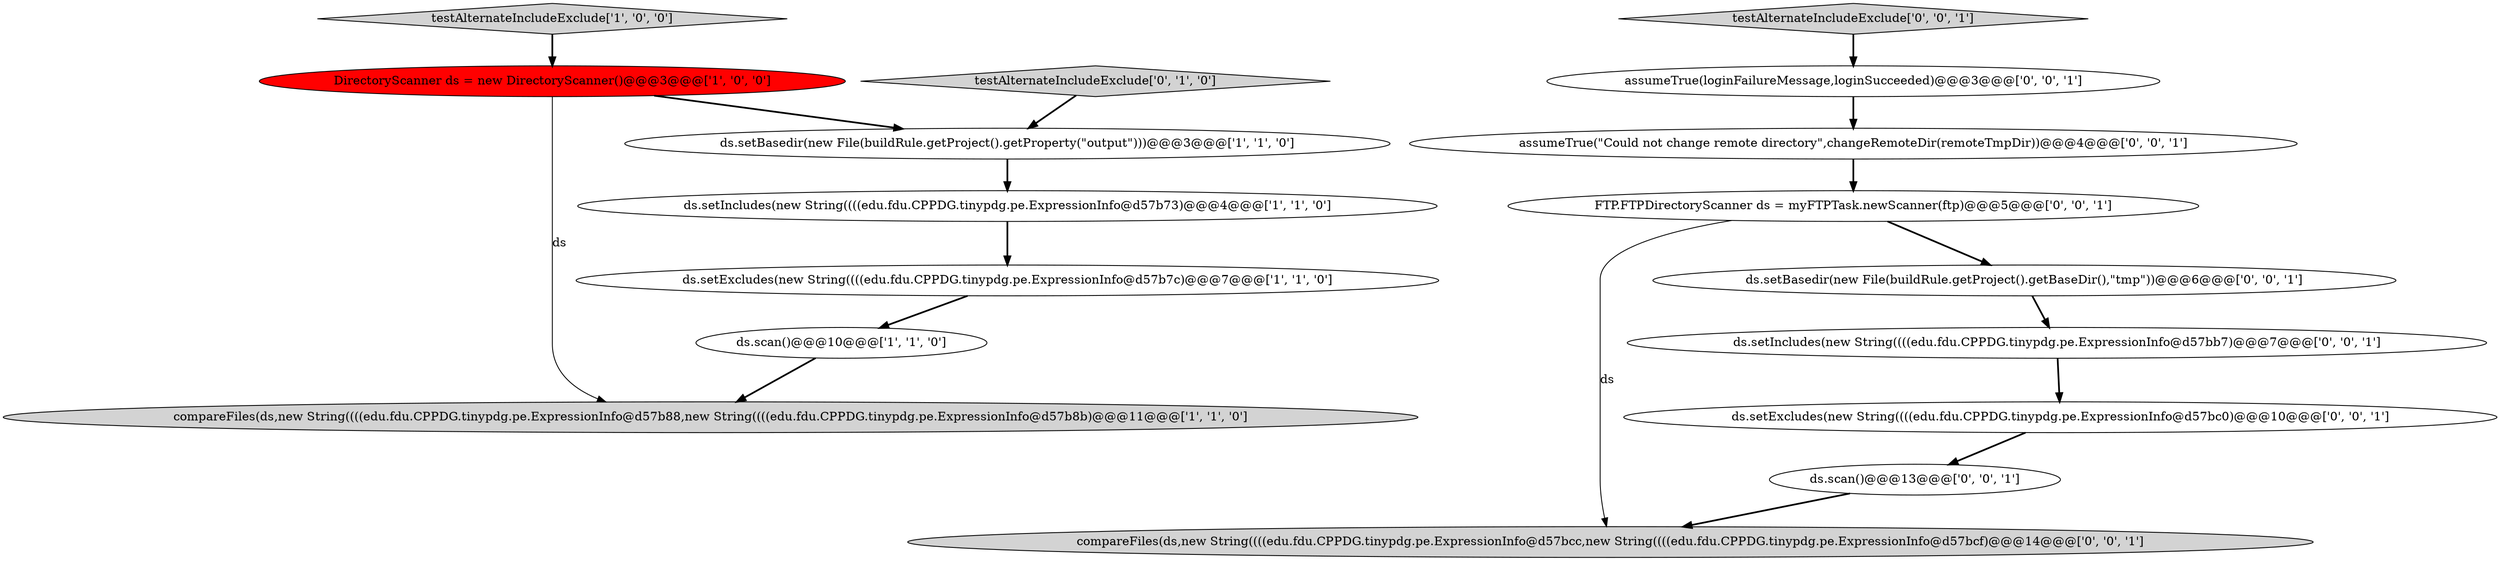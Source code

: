 digraph {
4 [style = filled, label = "testAlternateIncludeExclude['1', '0', '0']", fillcolor = lightgray, shape = diamond image = "AAA0AAABBB1BBB"];
7 [style = filled, label = "testAlternateIncludeExclude['0', '1', '0']", fillcolor = lightgray, shape = diamond image = "AAA0AAABBB2BBB"];
8 [style = filled, label = "ds.scan()@@@13@@@['0', '0', '1']", fillcolor = white, shape = ellipse image = "AAA0AAABBB3BBB"];
12 [style = filled, label = "assumeTrue(loginFailureMessage,loginSucceeded)@@@3@@@['0', '0', '1']", fillcolor = white, shape = ellipse image = "AAA0AAABBB3BBB"];
16 [style = filled, label = "compareFiles(ds,new String((((edu.fdu.CPPDG.tinypdg.pe.ExpressionInfo@d57bcc,new String((((edu.fdu.CPPDG.tinypdg.pe.ExpressionInfo@d57bcf)@@@14@@@['0', '0', '1']", fillcolor = lightgray, shape = ellipse image = "AAA0AAABBB3BBB"];
5 [style = filled, label = "compareFiles(ds,new String((((edu.fdu.CPPDG.tinypdg.pe.ExpressionInfo@d57b88,new String((((edu.fdu.CPPDG.tinypdg.pe.ExpressionInfo@d57b8b)@@@11@@@['1', '1', '0']", fillcolor = lightgray, shape = ellipse image = "AAA0AAABBB1BBB"];
2 [style = filled, label = "ds.setIncludes(new String((((edu.fdu.CPPDG.tinypdg.pe.ExpressionInfo@d57b73)@@@4@@@['1', '1', '0']", fillcolor = white, shape = ellipse image = "AAA0AAABBB1BBB"];
13 [style = filled, label = "assumeTrue(\"Could not change remote directory\",changeRemoteDir(remoteTmpDir))@@@4@@@['0', '0', '1']", fillcolor = white, shape = ellipse image = "AAA0AAABBB3BBB"];
9 [style = filled, label = "ds.setBasedir(new File(buildRule.getProject().getBaseDir(),\"tmp\"))@@@6@@@['0', '0', '1']", fillcolor = white, shape = ellipse image = "AAA0AAABBB3BBB"];
15 [style = filled, label = "ds.setIncludes(new String((((edu.fdu.CPPDG.tinypdg.pe.ExpressionInfo@d57bb7)@@@7@@@['0', '0', '1']", fillcolor = white, shape = ellipse image = "AAA0AAABBB3BBB"];
10 [style = filled, label = "testAlternateIncludeExclude['0', '0', '1']", fillcolor = lightgray, shape = diamond image = "AAA0AAABBB3BBB"];
3 [style = filled, label = "ds.setBasedir(new File(buildRule.getProject().getProperty(\"output\")))@@@3@@@['1', '1', '0']", fillcolor = white, shape = ellipse image = "AAA0AAABBB1BBB"];
14 [style = filled, label = "FTP.FTPDirectoryScanner ds = myFTPTask.newScanner(ftp)@@@5@@@['0', '0', '1']", fillcolor = white, shape = ellipse image = "AAA0AAABBB3BBB"];
11 [style = filled, label = "ds.setExcludes(new String((((edu.fdu.CPPDG.tinypdg.pe.ExpressionInfo@d57bc0)@@@10@@@['0', '0', '1']", fillcolor = white, shape = ellipse image = "AAA0AAABBB3BBB"];
0 [style = filled, label = "ds.scan()@@@10@@@['1', '1', '0']", fillcolor = white, shape = ellipse image = "AAA0AAABBB1BBB"];
1 [style = filled, label = "ds.setExcludes(new String((((edu.fdu.CPPDG.tinypdg.pe.ExpressionInfo@d57b7c)@@@7@@@['1', '1', '0']", fillcolor = white, shape = ellipse image = "AAA0AAABBB1BBB"];
6 [style = filled, label = "DirectoryScanner ds = new DirectoryScanner()@@@3@@@['1', '0', '0']", fillcolor = red, shape = ellipse image = "AAA1AAABBB1BBB"];
6->3 [style = bold, label=""];
12->13 [style = bold, label=""];
14->9 [style = bold, label=""];
11->8 [style = bold, label=""];
8->16 [style = bold, label=""];
1->0 [style = bold, label=""];
15->11 [style = bold, label=""];
3->2 [style = bold, label=""];
6->5 [style = solid, label="ds"];
4->6 [style = bold, label=""];
13->14 [style = bold, label=""];
9->15 [style = bold, label=""];
2->1 [style = bold, label=""];
10->12 [style = bold, label=""];
7->3 [style = bold, label=""];
14->16 [style = solid, label="ds"];
0->5 [style = bold, label=""];
}
